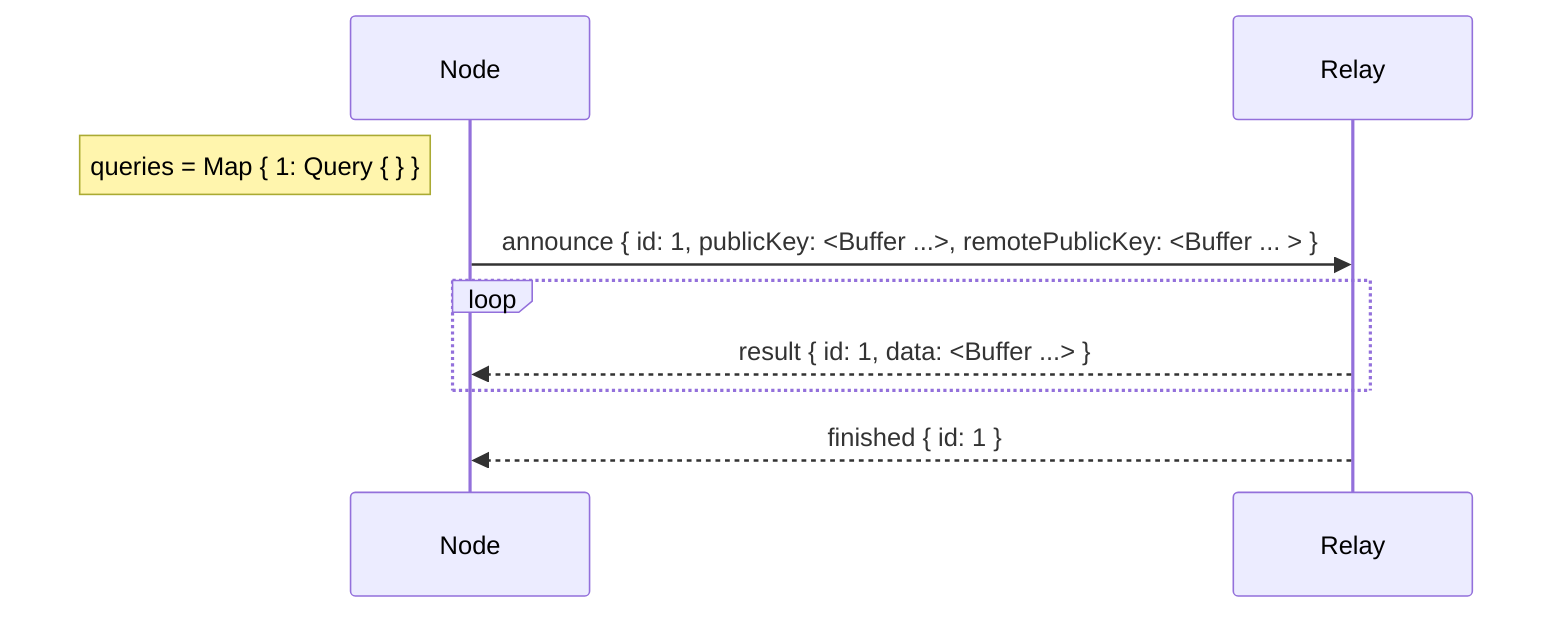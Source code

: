 sequenceDiagram
  participant N as Node
  participant R as Relay

  note left of N: queries = Map { 1: Query { } }

  N->>R: announce { id: 1, publicKey: <Buffer ...>, remotePublicKey: <Buffer ... > }

  loop
    R-->>N: result { id: 1, data: <Buffer ...> }
  end

  R-->>N: finished { id: 1 }